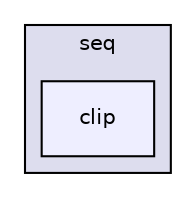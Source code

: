 digraph "java/broad/pda/seq/clip" {
  compound=true
  node [ fontsize="10", fontname="Helvetica"];
  edge [ labelfontsize="10", labelfontname="Helvetica"];
  subgraph clusterdir_40e28ab81d2798526c2fdce0497e5b74 {
    graph [ bgcolor="#ddddee", pencolor="black", label="seq" fontname="Helvetica", fontsize="10", URL="dir_40e28ab81d2798526c2fdce0497e5b74.html"]
  dir_cd79c4ab3a2d632e307fccbea7aa4675 [shape=box, label="clip", style="filled", fillcolor="#eeeeff", pencolor="black", URL="dir_cd79c4ab3a2d632e307fccbea7aa4675.html"];
  }
}
